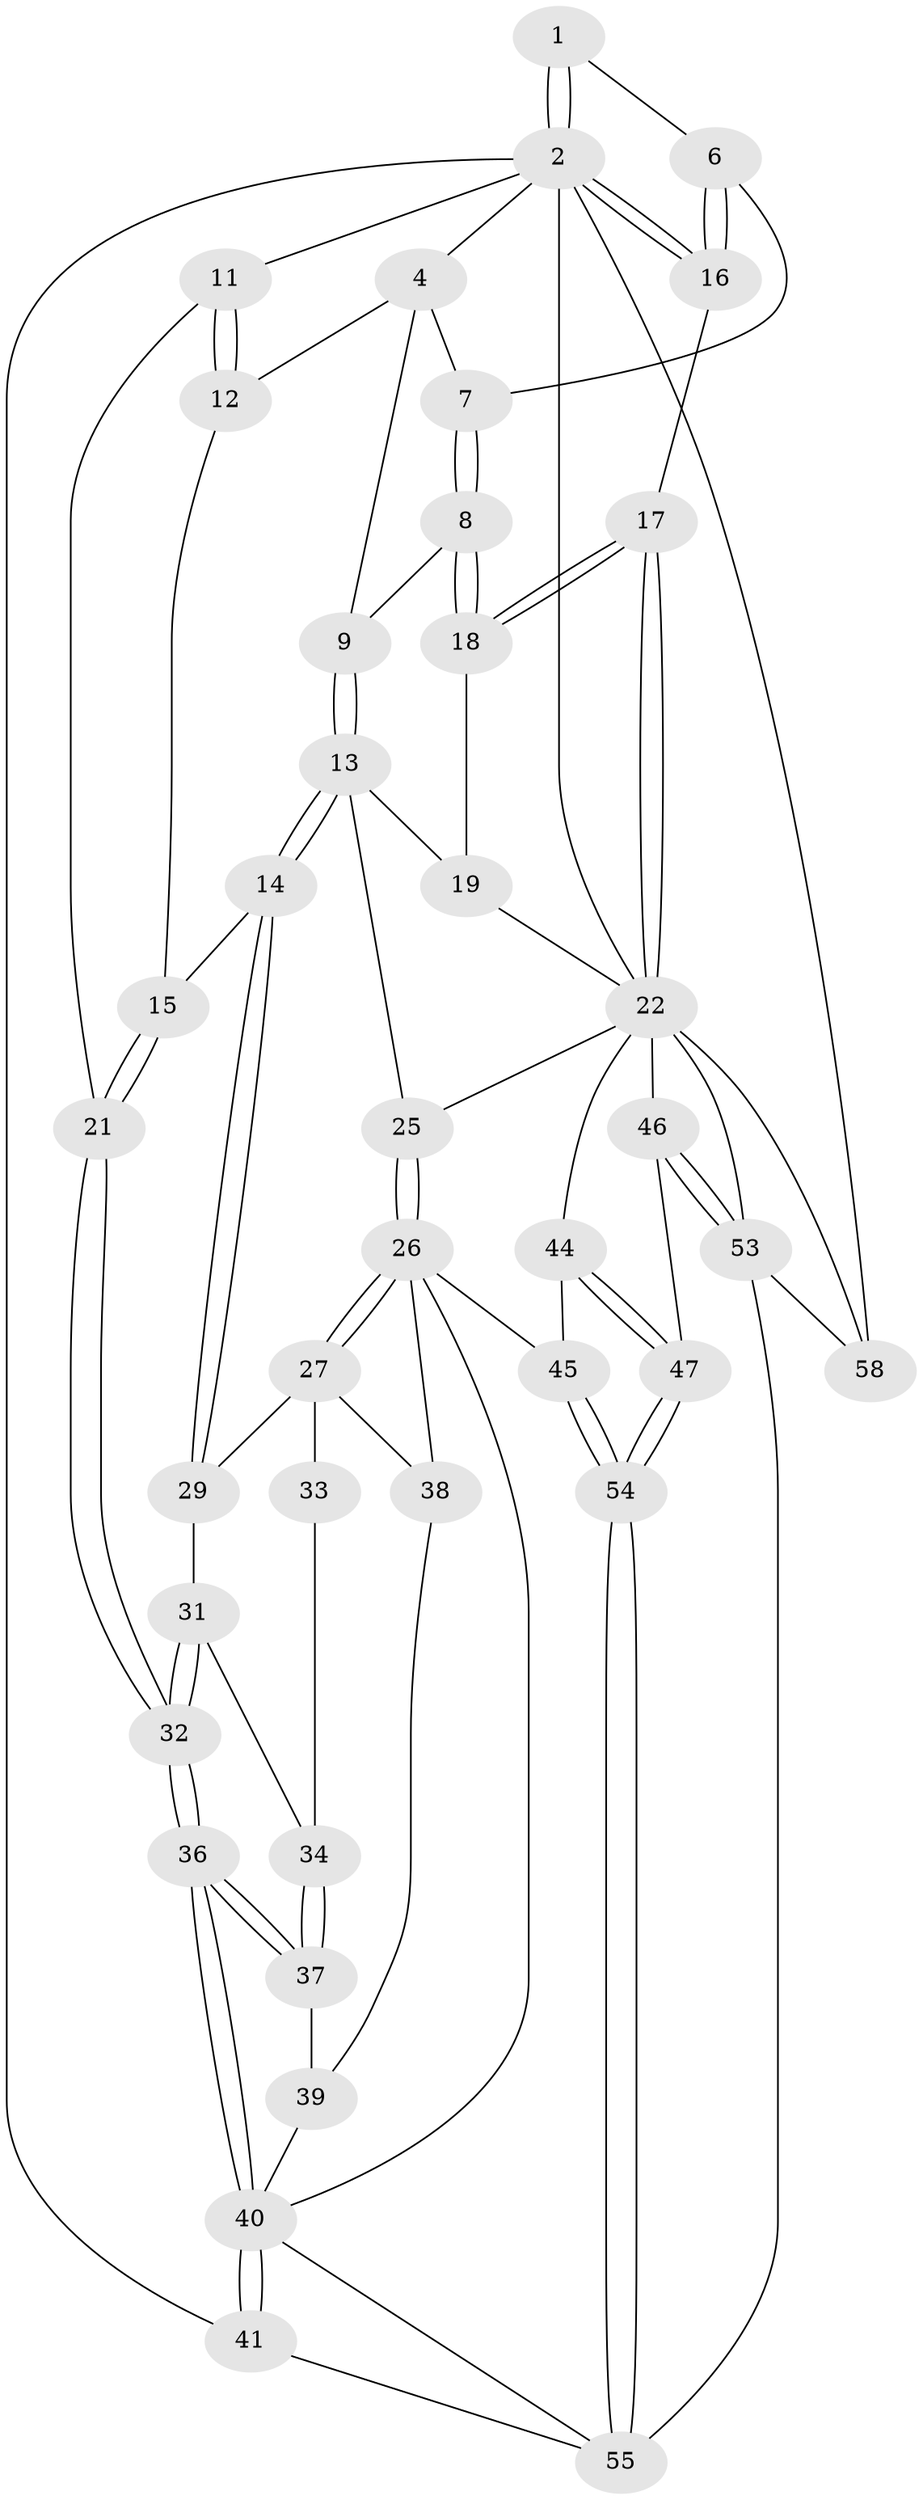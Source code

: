// original degree distribution, {3: 0.034482758620689655, 6: 0.20689655172413793, 4: 0.2413793103448276, 5: 0.5172413793103449}
// Generated by graph-tools (version 1.1) at 2025/21/03/04/25 18:21:07]
// undirected, 40 vertices, 94 edges
graph export_dot {
graph [start="1"]
  node [color=gray90,style=filled];
  1 [pos="+0.9799698407092045+0"];
  2 [pos="+1+0",super="+3+48"];
  4 [pos="+0.3856415629282115+0",super="+10+5"];
  6 [pos="+0.7821701447263271+0.19137500746373914"];
  7 [pos="+0.7359135529587854+0.21748462446577532"];
  8 [pos="+0.7332260452015256+0.22137656832543445"];
  9 [pos="+0.41266694441293555+0.1075016101034143"];
  11 [pos="+0+0.16121207013315222"];
  12 [pos="+0.2300909367814925+0.16658999759801138"];
  13 [pos="+0.4649671836018744+0.39683693212534776",super="+20"];
  14 [pos="+0.3477533139975807+0.44651240719064816"];
  15 [pos="+0.26310949611355494+0.3819800333726297"];
  16 [pos="+1+0.23851544022492754"];
  17 [pos="+1+0.5381822069518565"];
  18 [pos="+0.700131342630721+0.33661266546021235"];
  19 [pos="+0.6456879633980324+0.39087576829056153"];
  21 [pos="+0+0.3977426353035279"];
  22 [pos="+1+0.6307423005470252",super="+49+23"];
  25 [pos="+0.6169378904260914+0.6169029841682033"];
  26 [pos="+0.464644809747522+0.701370540414916",super="+42"];
  27 [pos="+0.436520123820837+0.6753102616462804",super="+35+28"];
  29 [pos="+0.3428533762585035+0.46301249509424924"];
  31 [pos="+0.26115392031166856+0.5378494216606863"];
  32 [pos="+0+0.5851220675010413"];
  33 [pos="+0.32600513745450604+0.6627088920586697"];
  34 [pos="+0.23167017989548558+0.6436121036338022"];
  36 [pos="+0+0.674195463018956"];
  37 [pos="+0.19422552003584986+0.718149246370317"];
  38 [pos="+0.26746236314188876+0.7535930185244162"];
  39 [pos="+0.21387824661361973+0.7381023792718479"];
  40 [pos="+0+0.7717465455288753",super="+50"];
  41 [pos="+0+1"];
  44 [pos="+0.6857628879402263+0.8455427842586548"];
  45 [pos="+0.5248827516735554+0.8396440486073077"];
  46 [pos="+0.7131172226544162+0.8742837089091839"];
  47 [pos="+0.6919161888040022+0.8528441332019284"];
  53 [pos="+0.7518893471947526+0.959912447971345",super="+57"];
  54 [pos="+0.4822991616466034+1"];
  55 [pos="+0.3971723294664103+1",super="+56"];
  58 [pos="+0.774499984013047+1"];
  1 -- 2;
  1 -- 2;
  1 -- 6;
  2 -- 16;
  2 -- 16;
  2 -- 41 [weight=2];
  2 -- 11;
  2 -- 4;
  2 -- 58;
  2 -- 22;
  4 -- 9;
  4 -- 12;
  4 -- 7;
  6 -- 7;
  6 -- 16;
  6 -- 16;
  7 -- 8;
  7 -- 8;
  8 -- 9;
  8 -- 18;
  8 -- 18;
  9 -- 13;
  9 -- 13;
  11 -- 12;
  11 -- 12;
  11 -- 21;
  12 -- 15;
  13 -- 14;
  13 -- 14;
  13 -- 25;
  13 -- 19;
  14 -- 15;
  14 -- 29;
  14 -- 29;
  15 -- 21;
  15 -- 21;
  16 -- 17;
  17 -- 18;
  17 -- 18;
  17 -- 22;
  17 -- 22;
  18 -- 19;
  19 -- 22;
  21 -- 32;
  21 -- 32;
  22 -- 58;
  22 -- 53;
  22 -- 25;
  22 -- 44;
  22 -- 46;
  25 -- 26;
  25 -- 26;
  26 -- 27;
  26 -- 27;
  26 -- 45;
  26 -- 38;
  26 -- 40;
  27 -- 33 [weight=2];
  27 -- 38;
  27 -- 29;
  29 -- 31;
  31 -- 32;
  31 -- 32;
  31 -- 34;
  32 -- 36;
  32 -- 36;
  33 -- 34;
  34 -- 37;
  34 -- 37;
  36 -- 37;
  36 -- 37;
  36 -- 40;
  36 -- 40;
  37 -- 39;
  38 -- 39;
  39 -- 40;
  40 -- 41;
  40 -- 41;
  40 -- 55;
  41 -- 55;
  44 -- 45;
  44 -- 47;
  44 -- 47;
  45 -- 54;
  45 -- 54;
  46 -- 47;
  46 -- 53;
  46 -- 53;
  47 -- 54;
  47 -- 54;
  53 -- 58;
  53 -- 55;
  54 -- 55;
  54 -- 55;
}
